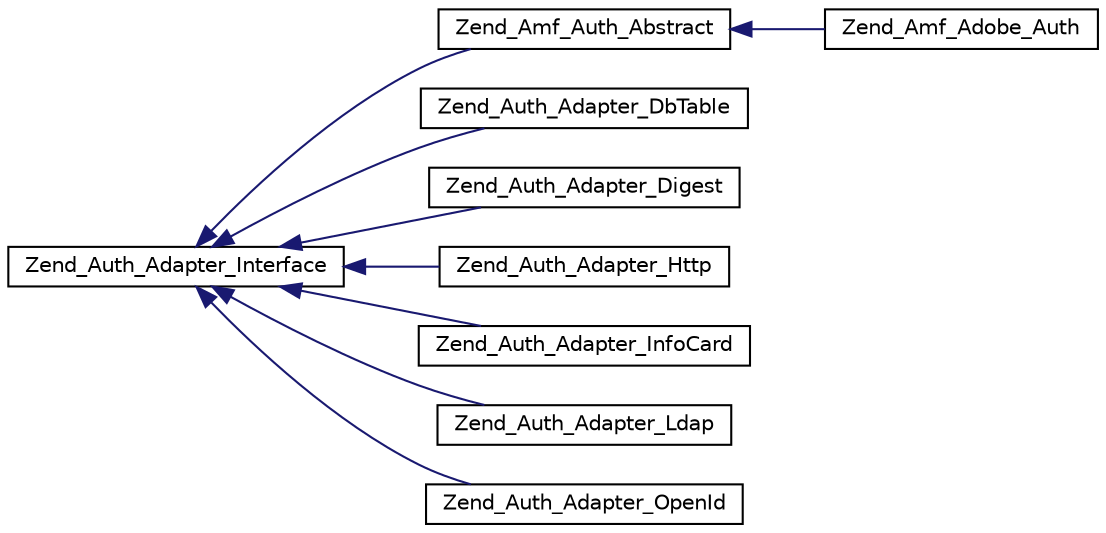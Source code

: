 digraph G
{
  edge [fontname="Helvetica",fontsize="10",labelfontname="Helvetica",labelfontsize="10"];
  node [fontname="Helvetica",fontsize="10",shape=record];
  rankdir="LR";
  Node1 [label="Zend_Auth_Adapter_Interface",height=0.2,width=0.4,color="black", fillcolor="white", style="filled",URL="$interface_zend___auth___adapter___interface.html"];
  Node1 -> Node2 [dir="back",color="midnightblue",fontsize="10",style="solid",fontname="Helvetica"];
  Node2 [label="Zend_Amf_Auth_Abstract",height=0.2,width=0.4,color="black", fillcolor="white", style="filled",URL="$class_zend___amf___auth___abstract.html"];
  Node2 -> Node3 [dir="back",color="midnightblue",fontsize="10",style="solid",fontname="Helvetica"];
  Node3 [label="Zend_Amf_Adobe_Auth",height=0.2,width=0.4,color="black", fillcolor="white", style="filled",URL="$class_zend___amf___adobe___auth.html"];
  Node1 -> Node4 [dir="back",color="midnightblue",fontsize="10",style="solid",fontname="Helvetica"];
  Node4 [label="Zend_Auth_Adapter_DbTable",height=0.2,width=0.4,color="black", fillcolor="white", style="filled",URL="$class_zend___auth___adapter___db_table.html"];
  Node1 -> Node5 [dir="back",color="midnightblue",fontsize="10",style="solid",fontname="Helvetica"];
  Node5 [label="Zend_Auth_Adapter_Digest",height=0.2,width=0.4,color="black", fillcolor="white", style="filled",URL="$class_zend___auth___adapter___digest.html"];
  Node1 -> Node6 [dir="back",color="midnightblue",fontsize="10",style="solid",fontname="Helvetica"];
  Node6 [label="Zend_Auth_Adapter_Http",height=0.2,width=0.4,color="black", fillcolor="white", style="filled",URL="$class_zend___auth___adapter___http.html"];
  Node1 -> Node7 [dir="back",color="midnightblue",fontsize="10",style="solid",fontname="Helvetica"];
  Node7 [label="Zend_Auth_Adapter_InfoCard",height=0.2,width=0.4,color="black", fillcolor="white", style="filled",URL="$class_zend___auth___adapter___info_card.html"];
  Node1 -> Node8 [dir="back",color="midnightblue",fontsize="10",style="solid",fontname="Helvetica"];
  Node8 [label="Zend_Auth_Adapter_Ldap",height=0.2,width=0.4,color="black", fillcolor="white", style="filled",URL="$class_zend___auth___adapter___ldap.html"];
  Node1 -> Node9 [dir="back",color="midnightblue",fontsize="10",style="solid",fontname="Helvetica"];
  Node9 [label="Zend_Auth_Adapter_OpenId",height=0.2,width=0.4,color="black", fillcolor="white", style="filled",URL="$class_zend___auth___adapter___open_id.html"];
}
